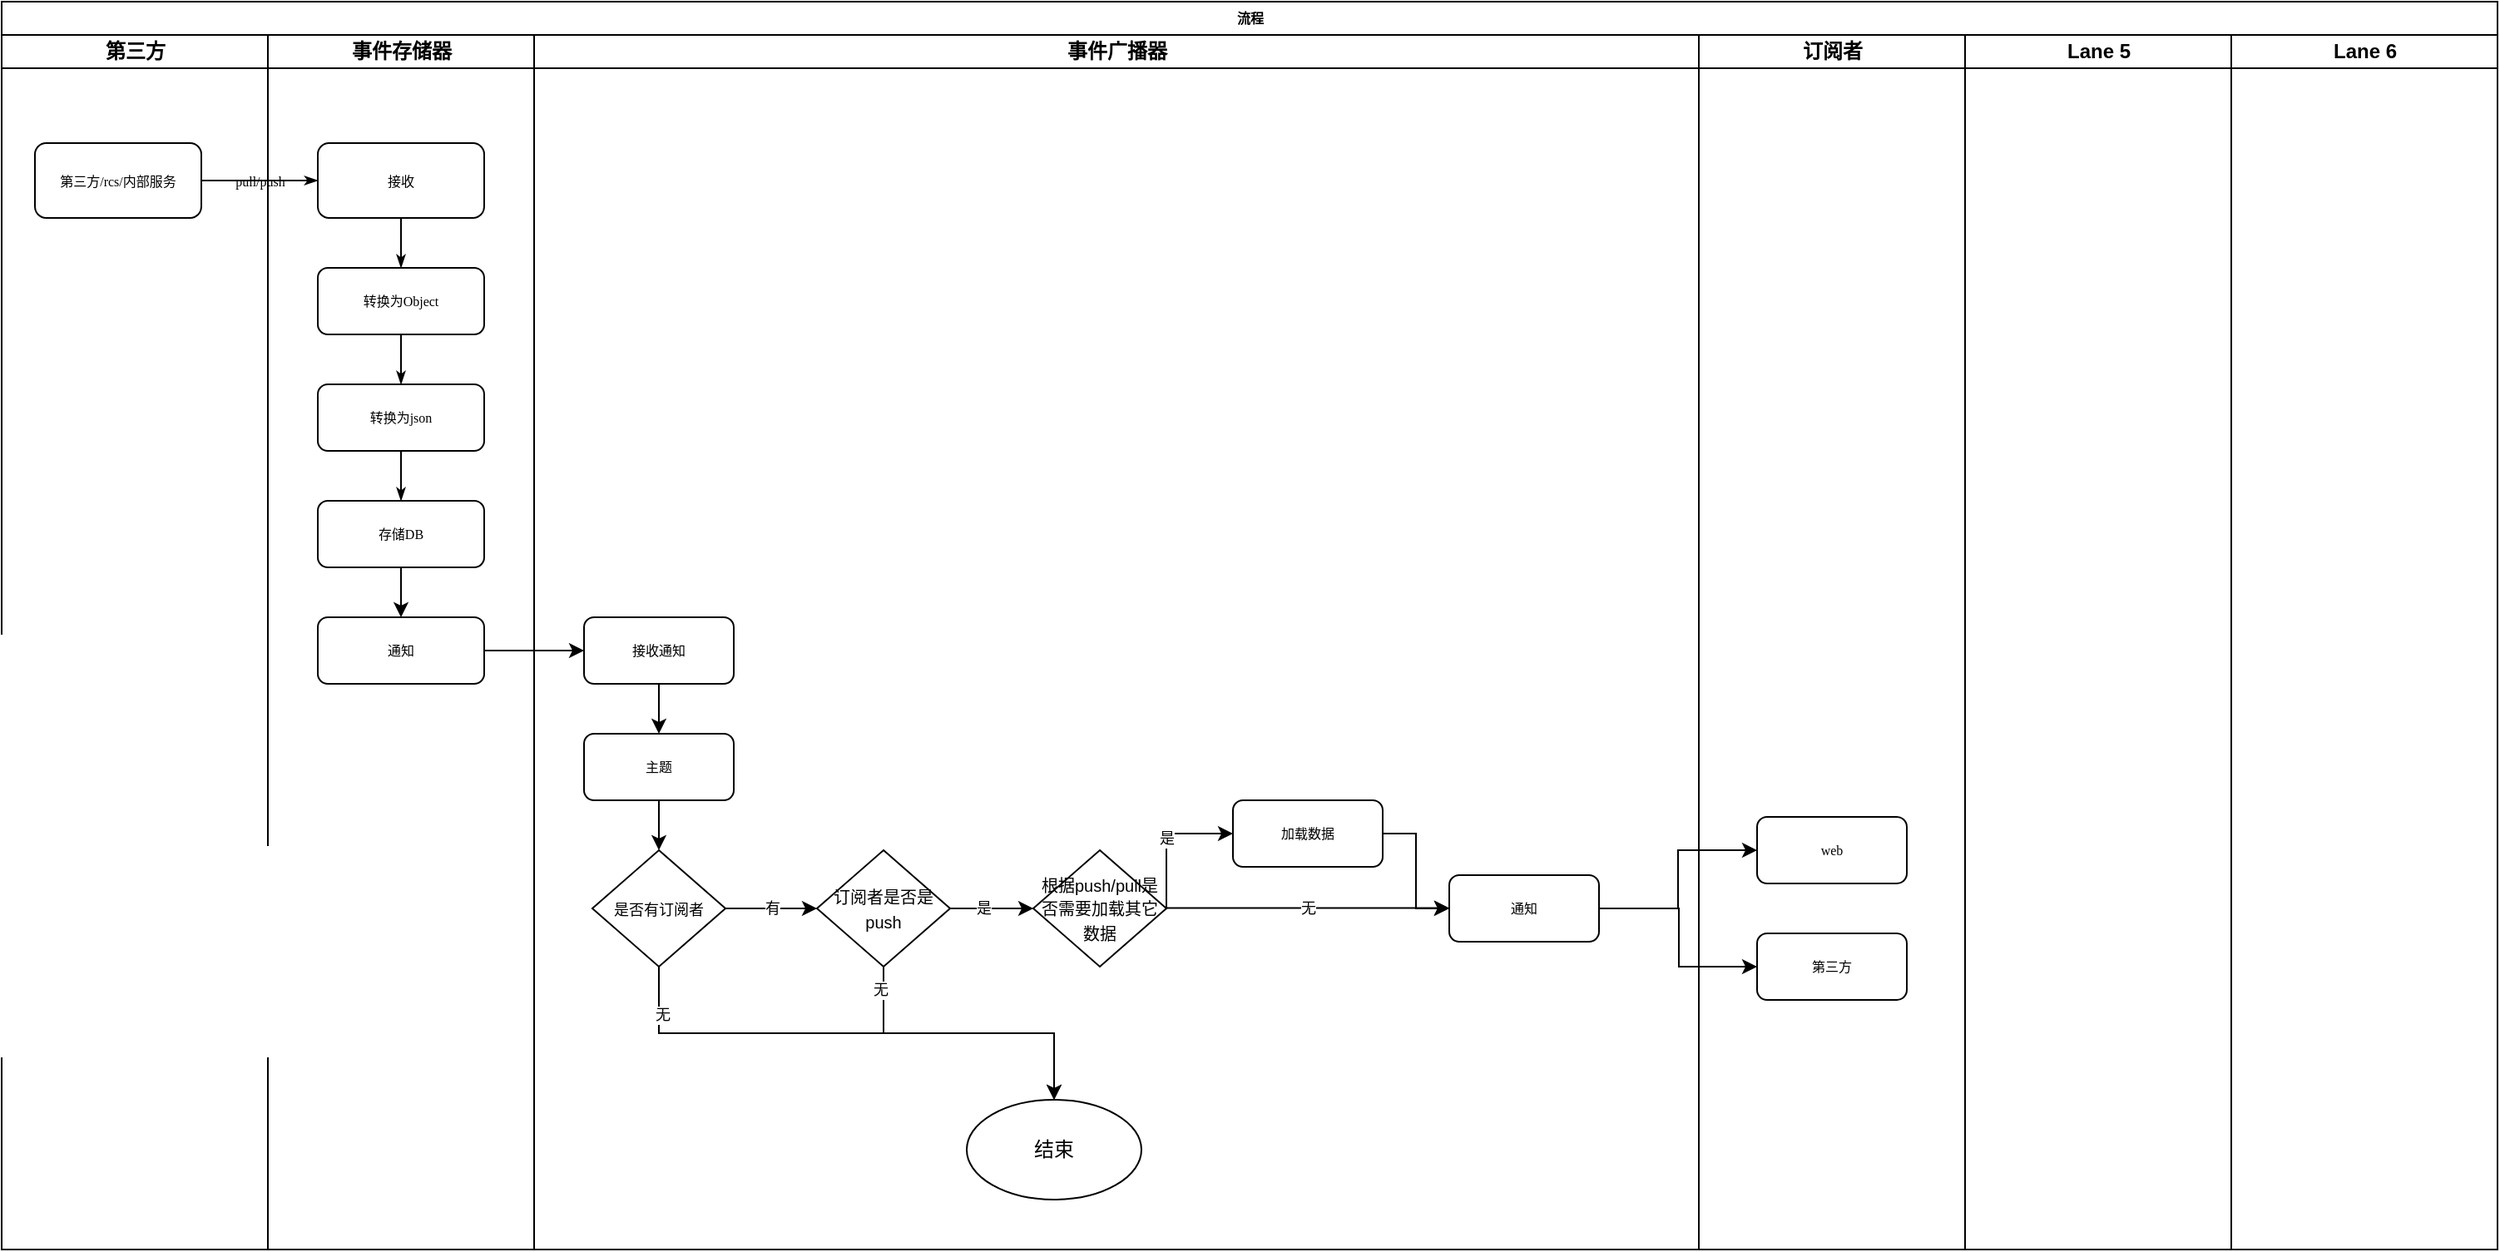 <mxfile version="15.9.6" type="github" pages="2">
  <diagram name="事件流程图" id="74e2e168-ea6b-b213-b513-2b3c1d86103e">
    <mxGraphModel dx="813" dy="459" grid="1" gridSize="10" guides="1" tooltips="1" connect="1" arrows="1" fold="1" page="1" pageScale="1" pageWidth="1100" pageHeight="850" background="none" math="0" shadow="0">
      <root>
        <mxCell id="0" />
        <mxCell id="1" parent="0" />
        <mxCell id="77e6c97f196da883-1" value="流程" style="swimlane;html=1;childLayout=stackLayout;startSize=20;rounded=0;shadow=0;labelBackgroundColor=none;strokeWidth=1;fontFamily=Verdana;fontSize=8;align=center;" parent="1" vertex="1">
          <mxGeometry x="70" y="40" width="1500" height="750" as="geometry" />
        </mxCell>
        <mxCell id="77e6c97f196da883-2" value="第三方" style="swimlane;html=1;startSize=20;" parent="77e6c97f196da883-1" vertex="1">
          <mxGeometry y="20" width="160" height="730" as="geometry" />
        </mxCell>
        <mxCell id="77e6c97f196da883-8" value="第三方/rcs/内部服务" style="rounded=1;whiteSpace=wrap;html=1;shadow=0;labelBackgroundColor=none;strokeWidth=1;fontFamily=Verdana;fontSize=8;align=center;glass=0;sketch=0;" parent="77e6c97f196da883-2" vertex="1">
          <mxGeometry x="20" y="65" width="100" height="45" as="geometry" />
        </mxCell>
        <mxCell id="77e6c97f196da883-26" value="pull/push" style="edgeStyle=orthogonalEdgeStyle;rounded=1;html=1;labelBackgroundColor=none;startArrow=none;startFill=0;startSize=5;endArrow=classicThin;endFill=1;endSize=5;jettySize=auto;orthogonalLoop=1;strokeWidth=1;fontFamily=Verdana;fontSize=8" parent="77e6c97f196da883-1" source="77e6c97f196da883-8" target="77e6c97f196da883-11" edge="1">
          <mxGeometry relative="1" as="geometry">
            <Array as="points">
              <mxPoint x="160" y="108" />
              <mxPoint x="160" y="108" />
            </Array>
          </mxGeometry>
        </mxCell>
        <mxCell id="77e6c97f196da883-3" value="事件存储器" style="swimlane;html=1;startSize=20;" parent="77e6c97f196da883-1" vertex="1">
          <mxGeometry x="160" y="20" width="160" height="730" as="geometry" />
        </mxCell>
        <mxCell id="77e6c97f196da883-11" value="接收" style="rounded=1;whiteSpace=wrap;html=1;shadow=0;labelBackgroundColor=none;strokeWidth=1;fontFamily=Verdana;fontSize=8;align=center;" parent="77e6c97f196da883-3" vertex="1">
          <mxGeometry x="30" y="65" width="100" height="45" as="geometry" />
        </mxCell>
        <mxCell id="77e6c97f196da883-9" value="转换为Object" style="rounded=1;whiteSpace=wrap;html=1;shadow=0;labelBackgroundColor=none;strokeWidth=1;fontFamily=Verdana;fontSize=8;align=center;" parent="77e6c97f196da883-3" vertex="1">
          <mxGeometry x="30" y="140" width="100" height="40" as="geometry" />
        </mxCell>
        <mxCell id="77e6c97f196da883-27" style="edgeStyle=orthogonalEdgeStyle;rounded=1;html=1;labelBackgroundColor=none;startArrow=none;startFill=0;startSize=5;endArrow=classicThin;endFill=1;endSize=5;jettySize=auto;orthogonalLoop=1;strokeWidth=1;fontFamily=Verdana;fontSize=8" parent="77e6c97f196da883-3" source="77e6c97f196da883-11" target="77e6c97f196da883-9" edge="1">
          <mxGeometry relative="1" as="geometry">
            <Array as="points">
              <mxPoint x="80" y="170" />
              <mxPoint x="80" y="170" />
            </Array>
          </mxGeometry>
        </mxCell>
        <mxCell id="77e6c97f196da883-12" value="转换为json" style="rounded=1;whiteSpace=wrap;html=1;shadow=0;labelBackgroundColor=none;strokeWidth=1;fontFamily=Verdana;fontSize=8;align=center;" parent="77e6c97f196da883-3" vertex="1">
          <mxGeometry x="30" y="210" width="100" height="40" as="geometry" />
        </mxCell>
        <mxCell id="77e6c97f196da883-28" style="edgeStyle=orthogonalEdgeStyle;rounded=1;html=1;labelBackgroundColor=none;startArrow=none;startFill=0;startSize=5;endArrow=classicThin;endFill=1;endSize=5;jettySize=auto;orthogonalLoop=1;strokeWidth=1;fontFamily=Verdana;fontSize=8" parent="77e6c97f196da883-3" source="77e6c97f196da883-9" target="77e6c97f196da883-12" edge="1">
          <mxGeometry relative="1" as="geometry" />
        </mxCell>
        <mxCell id="8WCsBVq4_sCp6lZoLzIq-9" style="edgeStyle=orthogonalEdgeStyle;rounded=0;comic=0;sketch=0;jumpStyle=none;orthogonalLoop=1;jettySize=auto;html=1;exitX=0.5;exitY=1;exitDx=0;exitDy=0;shadow=0;endFill=1;strokeColor=default;" edge="1" parent="77e6c97f196da883-3" source="8WCsBVq4_sCp6lZoLzIq-7" target="8WCsBVq4_sCp6lZoLzIq-8">
          <mxGeometry relative="1" as="geometry" />
        </mxCell>
        <mxCell id="8WCsBVq4_sCp6lZoLzIq-7" value="存储DB" style="rounded=1;whiteSpace=wrap;html=1;shadow=0;labelBackgroundColor=none;strokeWidth=1;fontFamily=Verdana;fontSize=8;align=center;" vertex="1" parent="77e6c97f196da883-3">
          <mxGeometry x="30" y="280" width="100" height="40" as="geometry" />
        </mxCell>
        <mxCell id="77e6c97f196da883-29" style="edgeStyle=orthogonalEdgeStyle;rounded=1;html=1;labelBackgroundColor=none;startArrow=none;startFill=0;startSize=5;endArrow=classicThin;endFill=1;endSize=5;jettySize=auto;orthogonalLoop=1;strokeWidth=1;fontFamily=Verdana;fontSize=8;entryX=0.5;entryY=0;entryDx=0;entryDy=0;" parent="77e6c97f196da883-3" source="77e6c97f196da883-12" target="8WCsBVq4_sCp6lZoLzIq-7" edge="1">
          <mxGeometry relative="1" as="geometry">
            <mxPoint x="240" y="240" as="targetPoint" />
          </mxGeometry>
        </mxCell>
        <mxCell id="8WCsBVq4_sCp6lZoLzIq-8" value="通知" style="rounded=1;whiteSpace=wrap;html=1;shadow=0;labelBackgroundColor=none;strokeWidth=1;fontFamily=Verdana;fontSize=8;align=center;" vertex="1" parent="77e6c97f196da883-3">
          <mxGeometry x="30" y="350" width="100" height="40" as="geometry" />
        </mxCell>
        <mxCell id="77e6c97f196da883-4" value="事件广播器" style="swimlane;html=1;startSize=20;" parent="77e6c97f196da883-1" vertex="1">
          <mxGeometry x="320" y="20" width="700" height="730" as="geometry" />
        </mxCell>
        <mxCell id="4r0qmbkX0xzxaI8w7b-z-2" style="edgeStyle=orthogonalEdgeStyle;rounded=0;comic=0;sketch=0;jumpStyle=none;orthogonalLoop=1;jettySize=auto;html=1;shadow=0;endFill=1;strokeColor=default;" edge="1" parent="77e6c97f196da883-4" source="77e6c97f196da883-15" target="4r0qmbkX0xzxaI8w7b-z-1">
          <mxGeometry relative="1" as="geometry" />
        </mxCell>
        <mxCell id="77e6c97f196da883-15" value="接收通知" style="rounded=1;whiteSpace=wrap;html=1;shadow=0;labelBackgroundColor=none;strokeWidth=1;fontFamily=Verdana;fontSize=8;align=center;" parent="77e6c97f196da883-4" vertex="1">
          <mxGeometry x="30" y="350" width="90" height="40" as="geometry" />
        </mxCell>
        <mxCell id="4r0qmbkX0xzxaI8w7b-z-5" style="edgeStyle=orthogonalEdgeStyle;rounded=0;comic=0;sketch=0;jumpStyle=none;orthogonalLoop=1;jettySize=auto;html=1;exitX=0.5;exitY=1;exitDx=0;exitDy=0;entryX=0.5;entryY=0;entryDx=0;entryDy=0;shadow=0;endFill=1;strokeColor=default;" edge="1" parent="77e6c97f196da883-4" source="4r0qmbkX0xzxaI8w7b-z-1" target="4r0qmbkX0xzxaI8w7b-z-3">
          <mxGeometry relative="1" as="geometry" />
        </mxCell>
        <mxCell id="4r0qmbkX0xzxaI8w7b-z-1" value="主题" style="rounded=1;whiteSpace=wrap;html=1;shadow=0;labelBackgroundColor=none;strokeWidth=1;fontFamily=Verdana;fontSize=8;align=center;" vertex="1" parent="77e6c97f196da883-4">
          <mxGeometry x="30" y="420" width="90" height="40" as="geometry" />
        </mxCell>
        <mxCell id="4r0qmbkX0xzxaI8w7b-z-37" style="edgeStyle=orthogonalEdgeStyle;rounded=0;comic=0;sketch=0;jumpStyle=none;orthogonalLoop=1;jettySize=auto;html=1;exitX=0.5;exitY=1;exitDx=0;exitDy=0;shadow=0;fontSize=9;endFill=1;strokeColor=default;" edge="1" parent="77e6c97f196da883-4" source="4r0qmbkX0xzxaI8w7b-z-3" target="4r0qmbkX0xzxaI8w7b-z-31">
          <mxGeometry relative="1" as="geometry" />
        </mxCell>
        <mxCell id="4r0qmbkX0xzxaI8w7b-z-41" value="无" style="edgeLabel;html=1;align=center;verticalAlign=middle;resizable=0;points=[];fontSize=9;" vertex="1" connectable="0" parent="4r0qmbkX0xzxaI8w7b-z-37">
          <mxGeometry x="-0.821" y="2" relative="1" as="geometry">
            <mxPoint as="offset" />
          </mxGeometry>
        </mxCell>
        <mxCell id="4r0qmbkX0xzxaI8w7b-z-3" value="&lt;font style=&quot;font-size: 9px&quot;&gt;是否有订阅者&lt;/font&gt;" style="rhombus;whiteSpace=wrap;html=1;rounded=0;shadow=0;glass=0;sketch=0;" vertex="1" parent="77e6c97f196da883-4">
          <mxGeometry x="35" y="490" width="80" height="70" as="geometry" />
        </mxCell>
        <mxCell id="4r0qmbkX0xzxaI8w7b-z-31" value="结束" style="ellipse;whiteSpace=wrap;html=1;rounded=0;shadow=0;glass=0;sketch=0;" vertex="1" parent="77e6c97f196da883-4">
          <mxGeometry x="260" y="640" width="105" height="60" as="geometry" />
        </mxCell>
        <mxCell id="4r0qmbkX0xzxaI8w7b-z-39" style="edgeStyle=orthogonalEdgeStyle;rounded=0;comic=0;sketch=0;jumpStyle=none;orthogonalLoop=1;jettySize=auto;html=1;exitX=0.5;exitY=1;exitDx=0;exitDy=0;entryX=0.5;entryY=0;entryDx=0;entryDy=0;shadow=0;fontSize=9;endFill=1;strokeColor=default;" edge="1" parent="77e6c97f196da883-4" source="4r0qmbkX0xzxaI8w7b-z-33" target="4r0qmbkX0xzxaI8w7b-z-31">
          <mxGeometry relative="1" as="geometry" />
        </mxCell>
        <mxCell id="4r0qmbkX0xzxaI8w7b-z-40" value="无" style="edgeLabel;html=1;align=center;verticalAlign=middle;resizable=0;points=[];fontSize=9;" vertex="1" connectable="0" parent="4r0qmbkX0xzxaI8w7b-z-39">
          <mxGeometry x="-0.845" y="-2" relative="1" as="geometry">
            <mxPoint as="offset" />
          </mxGeometry>
        </mxCell>
        <mxCell id="4r0qmbkX0xzxaI8w7b-z-45" value="是" style="edgeStyle=orthogonalEdgeStyle;rounded=0;comic=0;sketch=0;jumpStyle=none;orthogonalLoop=1;jettySize=auto;html=1;exitX=1;exitY=0.5;exitDx=0;exitDy=0;entryX=0;entryY=0.5;entryDx=0;entryDy=0;shadow=0;fontSize=9;endFill=1;strokeColor=default;" edge="1" parent="77e6c97f196da883-4" source="4r0qmbkX0xzxaI8w7b-z-33">
          <mxGeometry x="-0.2" relative="1" as="geometry">
            <mxPoint x="300" y="525" as="targetPoint" />
            <Array as="points">
              <mxPoint x="280" y="525" />
              <mxPoint x="280" y="525" />
            </Array>
            <mxPoint as="offset" />
          </mxGeometry>
        </mxCell>
        <mxCell id="4r0qmbkX0xzxaI8w7b-z-33" value="&lt;font size=&quot;1&quot;&gt;订阅者是否是push&lt;/font&gt;" style="rhombus;whiteSpace=wrap;html=1;rounded=0;shadow=0;glass=0;sketch=0;" vertex="1" parent="77e6c97f196da883-4">
          <mxGeometry x="170" y="490" width="80" height="70" as="geometry" />
        </mxCell>
        <mxCell id="4r0qmbkX0xzxaI8w7b-z-34" value="有" style="edgeStyle=orthogonalEdgeStyle;rounded=0;comic=0;sketch=0;jumpStyle=none;orthogonalLoop=1;jettySize=auto;html=1;shadow=0;fontSize=9;endFill=1;strokeColor=default;" edge="1" parent="77e6c97f196da883-4" source="4r0qmbkX0xzxaI8w7b-z-3" target="4r0qmbkX0xzxaI8w7b-z-33">
          <mxGeometry relative="1" as="geometry" />
        </mxCell>
        <mxCell id="4r0qmbkX0xzxaI8w7b-z-51" value="是" style="edgeStyle=orthogonalEdgeStyle;rounded=0;comic=0;sketch=0;jumpStyle=none;orthogonalLoop=1;jettySize=auto;html=1;exitX=1;exitY=0.5;exitDx=0;exitDy=0;entryX=0;entryY=0.5;entryDx=0;entryDy=0;shadow=0;fontSize=9;endFill=1;strokeColor=default;" edge="1" parent="77e6c97f196da883-4" source="4r0qmbkX0xzxaI8w7b-z-47" target="4r0qmbkX0xzxaI8w7b-z-50">
          <mxGeometry relative="1" as="geometry">
            <Array as="points">
              <mxPoint x="380" y="480" />
            </Array>
          </mxGeometry>
        </mxCell>
        <mxCell id="4r0qmbkX0xzxaI8w7b-z-47" value="&lt;font size=&quot;1&quot;&gt;根据push/pull是否需要加载其它数据&lt;/font&gt;" style="rhombus;whiteSpace=wrap;html=1;rounded=0;shadow=0;glass=0;sketch=0;" vertex="1" parent="77e6c97f196da883-4">
          <mxGeometry x="300" y="490" width="80" height="70" as="geometry" />
        </mxCell>
        <mxCell id="4r0qmbkX0xzxaI8w7b-z-54" style="edgeStyle=orthogonalEdgeStyle;rounded=0;comic=0;sketch=0;jumpStyle=none;orthogonalLoop=1;jettySize=auto;html=1;exitX=1;exitY=0.5;exitDx=0;exitDy=0;entryX=0;entryY=0.5;entryDx=0;entryDy=0;shadow=0;fontSize=9;endFill=1;strokeColor=default;" edge="1" parent="77e6c97f196da883-4" source="4r0qmbkX0xzxaI8w7b-z-50" target="4r0qmbkX0xzxaI8w7b-z-53">
          <mxGeometry relative="1" as="geometry">
            <Array as="points">
              <mxPoint x="530" y="480" />
              <mxPoint x="530" y="525" />
            </Array>
          </mxGeometry>
        </mxCell>
        <mxCell id="4r0qmbkX0xzxaI8w7b-z-50" value="加载数据" style="rounded=1;whiteSpace=wrap;html=1;shadow=0;labelBackgroundColor=none;strokeWidth=1;fontFamily=Verdana;fontSize=8;align=center;" vertex="1" parent="77e6c97f196da883-4">
          <mxGeometry x="420" y="460" width="90" height="40" as="geometry" />
        </mxCell>
        <mxCell id="4r0qmbkX0xzxaI8w7b-z-53" value="通知" style="rounded=1;whiteSpace=wrap;html=1;shadow=0;labelBackgroundColor=none;strokeWidth=1;fontFamily=Verdana;fontSize=8;align=center;" vertex="1" parent="77e6c97f196da883-4">
          <mxGeometry x="550" y="505" width="90" height="40" as="geometry" />
        </mxCell>
        <mxCell id="4r0qmbkX0xzxaI8w7b-z-55" style="edgeStyle=orthogonalEdgeStyle;rounded=0;comic=0;sketch=0;jumpStyle=none;orthogonalLoop=1;jettySize=auto;html=1;entryX=0;entryY=0.5;entryDx=0;entryDy=0;shadow=0;fontSize=9;endFill=1;strokeColor=default;" edge="1" parent="77e6c97f196da883-4">
          <mxGeometry relative="1" as="geometry">
            <mxPoint x="380" y="524.71" as="sourcePoint" />
            <mxPoint x="550" y="524.71" as="targetPoint" />
            <Array as="points">
              <mxPoint x="460" y="524.71" />
              <mxPoint x="460" y="524.71" />
            </Array>
          </mxGeometry>
        </mxCell>
        <mxCell id="4r0qmbkX0xzxaI8w7b-z-57" value="无" style="edgeLabel;html=1;align=center;verticalAlign=middle;resizable=0;points=[];fontSize=9;" vertex="1" connectable="0" parent="4r0qmbkX0xzxaI8w7b-z-55">
          <mxGeometry x="0.141" y="2" relative="1" as="geometry">
            <mxPoint x="-12" y="2" as="offset" />
          </mxGeometry>
        </mxCell>
        <mxCell id="77e6c97f196da883-5" value="订阅者" style="swimlane;html=1;startSize=20;" parent="77e6c97f196da883-1" vertex="1">
          <mxGeometry x="1020" y="20" width="160" height="730" as="geometry" />
        </mxCell>
        <mxCell id="4r0qmbkX0xzxaI8w7b-z-58" value="web" style="rounded=1;whiteSpace=wrap;html=1;shadow=0;labelBackgroundColor=none;strokeWidth=1;fontFamily=Verdana;fontSize=8;align=center;" vertex="1" parent="77e6c97f196da883-5">
          <mxGeometry x="35" y="470" width="90" height="40" as="geometry" />
        </mxCell>
        <mxCell id="4r0qmbkX0xzxaI8w7b-z-59" value="第三方" style="rounded=1;whiteSpace=wrap;html=1;shadow=0;labelBackgroundColor=none;strokeWidth=1;fontFamily=Verdana;fontSize=8;align=center;" vertex="1" parent="77e6c97f196da883-5">
          <mxGeometry x="35" y="540" width="90" height="40" as="geometry" />
        </mxCell>
        <mxCell id="77e6c97f196da883-6" value="Lane 5" style="swimlane;html=1;startSize=20;" parent="77e6c97f196da883-1" vertex="1">
          <mxGeometry x="1180" y="20" width="160" height="730" as="geometry" />
        </mxCell>
        <mxCell id="77e6c97f196da883-7" value="Lane 6" style="swimlane;html=1;startSize=20;" parent="77e6c97f196da883-1" vertex="1">
          <mxGeometry x="1340" y="20" width="160" height="730" as="geometry" />
        </mxCell>
        <mxCell id="8WCsBVq4_sCp6lZoLzIq-10" style="edgeStyle=orthogonalEdgeStyle;rounded=0;comic=0;sketch=0;jumpStyle=none;orthogonalLoop=1;jettySize=auto;html=1;exitX=1;exitY=0.5;exitDx=0;exitDy=0;entryX=0;entryY=0.5;entryDx=0;entryDy=0;shadow=0;endFill=1;strokeColor=default;" edge="1" parent="77e6c97f196da883-1" source="8WCsBVq4_sCp6lZoLzIq-8" target="77e6c97f196da883-15">
          <mxGeometry relative="1" as="geometry" />
        </mxCell>
        <mxCell id="4r0qmbkX0xzxaI8w7b-z-61" style="edgeStyle=orthogonalEdgeStyle;rounded=0;comic=0;sketch=0;jumpStyle=none;orthogonalLoop=1;jettySize=auto;html=1;exitX=1;exitY=0.5;exitDx=0;exitDy=0;shadow=0;fontSize=9;endFill=1;strokeColor=default;" edge="1" parent="77e6c97f196da883-1" source="4r0qmbkX0xzxaI8w7b-z-53" target="4r0qmbkX0xzxaI8w7b-z-58">
          <mxGeometry relative="1" as="geometry" />
        </mxCell>
        <mxCell id="4r0qmbkX0xzxaI8w7b-z-62" style="edgeStyle=orthogonalEdgeStyle;rounded=0;comic=0;sketch=0;jumpStyle=none;orthogonalLoop=1;jettySize=auto;html=1;shadow=0;fontSize=9;endFill=1;strokeColor=default;" edge="1" parent="77e6c97f196da883-1" source="4r0qmbkX0xzxaI8w7b-z-53">
          <mxGeometry relative="1" as="geometry">
            <mxPoint x="1055" y="580" as="targetPoint" />
            <Array as="points">
              <mxPoint x="1008" y="545" />
              <mxPoint x="1008" y="580" />
              <mxPoint x="1055" y="580" />
            </Array>
          </mxGeometry>
        </mxCell>
      </root>
    </mxGraphModel>
  </diagram>
  <diagram id="b4iiF9LHrF1yB3clqax-" name="事件架构图">
    <mxGraphModel dx="813" dy="459" grid="1" gridSize="10" guides="1" tooltips="1" connect="1" arrows="1" fold="1" page="1" pageScale="1" pageWidth="827" pageHeight="1169" math="0" shadow="0">
      <root>
        <mxCell id="Z_moVL6y3I9Pr-T9jaPE-0" />
        <mxCell id="Z_moVL6y3I9Pr-T9jaPE-1" parent="Z_moVL6y3I9Pr-T9jaPE-0" />
        <mxCell id="Z_moVL6y3I9Pr-T9jaPE-36" value="" style="edgeStyle=orthogonalEdgeStyle;shape=flexArrow;rounded=0;orthogonalLoop=1;jettySize=auto;html=1;" edge="1" parent="Z_moVL6y3I9Pr-T9jaPE-1" source="Z_moVL6y3I9Pr-T9jaPE-30" target="Z_moVL6y3I9Pr-T9jaPE-35">
          <mxGeometry relative="1" as="geometry">
            <Array as="points">
              <mxPoint x="100" y="180" />
              <mxPoint x="100" y="180" />
            </Array>
          </mxGeometry>
        </mxCell>
        <mxCell id="Z_moVL6y3I9Pr-T9jaPE-45" value="push" style="edgeLabel;html=1;align=center;verticalAlign=middle;resizable=0;points=[];" vertex="1" connectable="0" parent="Z_moVL6y3I9Pr-T9jaPE-36">
          <mxGeometry x="-0.24" y="-1" relative="1" as="geometry">
            <mxPoint as="offset" />
          </mxGeometry>
        </mxCell>
        <mxCell id="Z_moVL6y3I9Pr-T9jaPE-30" value="内部其它系统/第三方" style="rounded=0;whiteSpace=wrap;html=1;" vertex="1" parent="Z_moVL6y3I9Pr-T9jaPE-1">
          <mxGeometry x="50" y="110" width="220" height="40" as="geometry" />
        </mxCell>
        <mxCell id="Z_moVL6y3I9Pr-T9jaPE-35" value="事件存储器" style="whiteSpace=wrap;html=1;rounded=0;verticalAlign=top;labelPosition=center;verticalLabelPosition=bottom;align=center;" vertex="1" parent="Z_moVL6y3I9Pr-T9jaPE-1">
          <mxGeometry x="50" y="200" width="220" height="220" as="geometry" />
        </mxCell>
        <mxCell id="Z_moVL6y3I9Pr-T9jaPE-42" value="" style="edgeStyle=orthogonalEdgeStyle;shape=flexArrow;rounded=0;orthogonalLoop=1;jettySize=auto;html=1;" edge="1" parent="Z_moVL6y3I9Pr-T9jaPE-1" source="Z_moVL6y3I9Pr-T9jaPE-30" target="Z_moVL6y3I9Pr-T9jaPE-35">
          <mxGeometry relative="1" as="geometry">
            <mxPoint x="100.029" y="150" as="sourcePoint" />
            <mxPoint x="100.029" y="200" as="targetPoint" />
            <Array as="points">
              <mxPoint x="210" y="180" />
              <mxPoint x="210" y="180" />
            </Array>
          </mxGeometry>
        </mxCell>
        <mxCell id="Z_moVL6y3I9Pr-T9jaPE-44" value="pull&lt;br&gt;" style="edgeLabel;html=1;align=center;verticalAlign=middle;resizable=0;points=[];" vertex="1" connectable="0" parent="Z_moVL6y3I9Pr-T9jaPE-42">
          <mxGeometry x="-0.286" relative="1" as="geometry">
            <mxPoint as="offset" />
          </mxGeometry>
        </mxCell>
        <mxCell id="Z_moVL6y3I9Pr-T9jaPE-55" style="edgeStyle=orthogonalEdgeStyle;rounded=0;orthogonalLoop=1;jettySize=auto;html=1;" edge="1" parent="Z_moVL6y3I9Pr-T9jaPE-1" source="Z_moVL6y3I9Pr-T9jaPE-46" target="Z_moVL6y3I9Pr-T9jaPE-52">
          <mxGeometry relative="1" as="geometry" />
        </mxCell>
        <mxCell id="Z_moVL6y3I9Pr-T9jaPE-46" value="数据处理" style="rounded=0;whiteSpace=wrap;html=1;" vertex="1" parent="Z_moVL6y3I9Pr-T9jaPE-1">
          <mxGeometry x="125" y="210" width="70" height="40" as="geometry" />
        </mxCell>
        <mxCell id="Z_moVL6y3I9Pr-T9jaPE-56" style="edgeStyle=orthogonalEdgeStyle;rounded=0;orthogonalLoop=1;jettySize=auto;html=1;exitX=0.5;exitY=1;exitDx=0;exitDy=0;entryX=0.5;entryY=0;entryDx=0;entryDy=0;" edge="1" parent="Z_moVL6y3I9Pr-T9jaPE-1" source="Z_moVL6y3I9Pr-T9jaPE-52" target="Z_moVL6y3I9Pr-T9jaPE-54">
          <mxGeometry relative="1" as="geometry" />
        </mxCell>
        <mxCell id="Z_moVL6y3I9Pr-T9jaPE-52" value="存储DB" style="rounded=0;whiteSpace=wrap;html=1;" vertex="1" parent="Z_moVL6y3I9Pr-T9jaPE-1">
          <mxGeometry x="125" y="280" width="70" height="40" as="geometry" />
        </mxCell>
        <mxCell id="Z_moVL6y3I9Pr-T9jaPE-71" style="edgeStyle=orthogonalEdgeStyle;shape=flexArrow;rounded=0;comic=0;sketch=0;jumpStyle=none;orthogonalLoop=1;jettySize=auto;html=1;exitX=1;exitY=0.5;exitDx=0;exitDy=0;entryX=0.5;entryY=0;entryDx=0;entryDy=0;shadow=0;endFill=1;strokeColor=default;" edge="1" parent="Z_moVL6y3I9Pr-T9jaPE-1" source="Z_moVL6y3I9Pr-T9jaPE-54" target="Z_moVL6y3I9Pr-T9jaPE-57">
          <mxGeometry relative="1" as="geometry" />
        </mxCell>
        <mxCell id="Z_moVL6y3I9Pr-T9jaPE-72" value="通知" style="edgeLabel;html=1;align=center;verticalAlign=middle;resizable=0;points=[];" vertex="1" connectable="0" parent="Z_moVL6y3I9Pr-T9jaPE-71">
          <mxGeometry x="0.317" y="1" relative="1" as="geometry">
            <mxPoint as="offset" />
          </mxGeometry>
        </mxCell>
        <mxCell id="Z_moVL6y3I9Pr-T9jaPE-54" value="通知主题" style="rounded=0;whiteSpace=wrap;html=1;" vertex="1" parent="Z_moVL6y3I9Pr-T9jaPE-1">
          <mxGeometry x="125" y="350" width="70" height="40" as="geometry" />
        </mxCell>
        <mxCell id="Z_moVL6y3I9Pr-T9jaPE-67" style="edgeStyle=orthogonalEdgeStyle;rounded=0;sketch=0;jumpStyle=none;orthogonalLoop=1;jettySize=auto;html=1;exitX=0.5;exitY=0;exitDx=0;exitDy=0;entryX=0.5;entryY=0;entryDx=0;entryDy=0;shadow=0;" edge="1" parent="Z_moVL6y3I9Pr-T9jaPE-1" source="Z_moVL6y3I9Pr-T9jaPE-57" target="Z_moVL6y3I9Pr-T9jaPE-58">
          <mxGeometry relative="1" as="geometry" />
        </mxCell>
        <mxCell id="Z_moVL6y3I9Pr-T9jaPE-68" style="edgeStyle=orthogonalEdgeStyle;rounded=0;sketch=0;jumpStyle=none;orthogonalLoop=1;jettySize=auto;html=1;exitX=0.5;exitY=0;exitDx=0;exitDy=0;entryX=0.5;entryY=0;entryDx=0;entryDy=0;shadow=0;" edge="1" parent="Z_moVL6y3I9Pr-T9jaPE-1" source="Z_moVL6y3I9Pr-T9jaPE-57" target="Z_moVL6y3I9Pr-T9jaPE-58">
          <mxGeometry relative="1" as="geometry" />
        </mxCell>
        <mxCell id="Z_moVL6y3I9Pr-T9jaPE-79" style="edgeStyle=orthogonalEdgeStyle;rounded=0;comic=0;sketch=0;jumpStyle=none;orthogonalLoop=1;jettySize=auto;html=1;exitX=0.25;exitY=1;exitDx=0;exitDy=0;entryX=0.5;entryY=0;entryDx=0;entryDy=0;shadow=0;endFill=1;strokeColor=default;" edge="1" parent="Z_moVL6y3I9Pr-T9jaPE-1" source="Z_moVL6y3I9Pr-T9jaPE-57" target="Z_moVL6y3I9Pr-T9jaPE-76">
          <mxGeometry relative="1" as="geometry">
            <Array as="points">
              <mxPoint x="345" y="650" />
            </Array>
          </mxGeometry>
        </mxCell>
        <mxCell id="Z_moVL6y3I9Pr-T9jaPE-80" style="edgeStyle=orthogonalEdgeStyle;rounded=0;comic=0;sketch=0;jumpStyle=none;orthogonalLoop=1;jettySize=auto;html=1;entryX=0.5;entryY=0;entryDx=0;entryDy=0;shadow=0;endFill=1;strokeColor=default;" edge="1" parent="Z_moVL6y3I9Pr-T9jaPE-1" source="Z_moVL6y3I9Pr-T9jaPE-57" target="Z_moVL6y3I9Pr-T9jaPE-77">
          <mxGeometry relative="1" as="geometry" />
        </mxCell>
        <mxCell id="Z_moVL6y3I9Pr-T9jaPE-81" style="edgeStyle=orthogonalEdgeStyle;rounded=0;comic=0;sketch=0;jumpStyle=none;orthogonalLoop=1;jettySize=auto;html=1;exitX=0.75;exitY=1;exitDx=0;exitDy=0;shadow=0;endFill=1;strokeColor=default;" edge="1" parent="Z_moVL6y3I9Pr-T9jaPE-1" source="Z_moVL6y3I9Pr-T9jaPE-57" target="Z_moVL6y3I9Pr-T9jaPE-78">
          <mxGeometry relative="1" as="geometry">
            <Array as="points">
              <mxPoint x="535" y="650" />
            </Array>
          </mxGeometry>
        </mxCell>
        <mxCell id="Z_moVL6y3I9Pr-T9jaPE-57" value="事件广播器" style="rounded=0;whiteSpace=wrap;html=1;verticalAlign=middle;labelPosition=right;verticalLabelPosition=middle;align=left;" vertex="1" parent="Z_moVL6y3I9Pr-T9jaPE-1">
          <mxGeometry x="320" y="420" width="240" height="230" as="geometry" />
        </mxCell>
        <mxCell id="Z_moVL6y3I9Pr-T9jaPE-73" style="edgeStyle=orthogonalEdgeStyle;rounded=0;comic=0;sketch=0;jumpStyle=none;orthogonalLoop=1;jettySize=auto;html=1;entryX=0.5;entryY=0;entryDx=0;entryDy=0;shadow=0;endFill=1;strokeColor=default;" edge="1" parent="Z_moVL6y3I9Pr-T9jaPE-1" source="Z_moVL6y3I9Pr-T9jaPE-58" target="Z_moVL6y3I9Pr-T9jaPE-63">
          <mxGeometry relative="1" as="geometry" />
        </mxCell>
        <mxCell id="Z_moVL6y3I9Pr-T9jaPE-58" value="主题" style="rounded=0;whiteSpace=wrap;html=1;" vertex="1" parent="Z_moVL6y3I9Pr-T9jaPE-1">
          <mxGeometry x="405" y="440" width="70" height="40" as="geometry" />
        </mxCell>
        <mxCell id="Z_moVL6y3I9Pr-T9jaPE-74" style="edgeStyle=orthogonalEdgeStyle;rounded=0;comic=0;sketch=0;jumpStyle=none;orthogonalLoop=1;jettySize=auto;html=1;exitX=0.5;exitY=1;exitDx=0;exitDy=0;shadow=0;endFill=1;strokeColor=default;" edge="1" parent="Z_moVL6y3I9Pr-T9jaPE-1" source="Z_moVL6y3I9Pr-T9jaPE-63" target="Z_moVL6y3I9Pr-T9jaPE-64">
          <mxGeometry relative="1" as="geometry" />
        </mxCell>
        <mxCell id="Z_moVL6y3I9Pr-T9jaPE-63" value="加载" style="rounded=0;whiteSpace=wrap;html=1;" vertex="1" parent="Z_moVL6y3I9Pr-T9jaPE-1">
          <mxGeometry x="405" y="510" width="70" height="40" as="geometry" />
        </mxCell>
        <mxCell id="Z_moVL6y3I9Pr-T9jaPE-64" value="传播" style="rounded=0;whiteSpace=wrap;html=1;" vertex="1" parent="Z_moVL6y3I9Pr-T9jaPE-1">
          <mxGeometry x="405" y="580" width="70" height="40" as="geometry" />
        </mxCell>
        <mxCell id="Z_moVL6y3I9Pr-T9jaPE-76" value="web" style="ellipse;whiteSpace=wrap;html=1;aspect=fixed;" vertex="1" parent="Z_moVL6y3I9Pr-T9jaPE-1">
          <mxGeometry x="320" y="680" width="50" height="50" as="geometry" />
        </mxCell>
        <mxCell id="Z_moVL6y3I9Pr-T9jaPE-77" value="pda" style="ellipse;whiteSpace=wrap;html=1;aspect=fixed;" vertex="1" parent="Z_moVL6y3I9Pr-T9jaPE-1">
          <mxGeometry x="415" y="680" width="50" height="50" as="geometry" />
        </mxCell>
        <mxCell id="Z_moVL6y3I9Pr-T9jaPE-78" value="其它" style="ellipse;whiteSpace=wrap;html=1;aspect=fixed;" vertex="1" parent="Z_moVL6y3I9Pr-T9jaPE-1">
          <mxGeometry x="510" y="680" width="50" height="50" as="geometry" />
        </mxCell>
      </root>
    </mxGraphModel>
  </diagram>
</mxfile>
